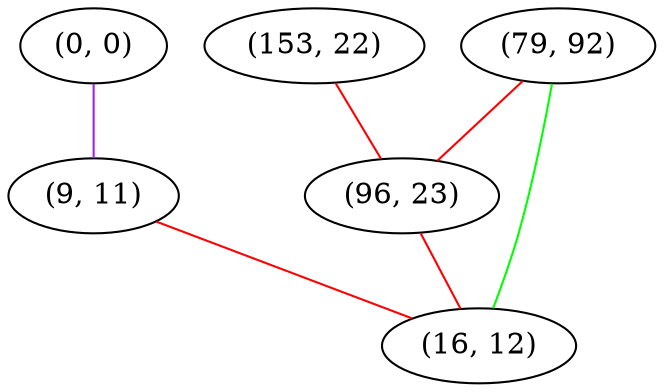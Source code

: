graph "" {
"(0, 0)";
"(79, 92)";
"(9, 11)";
"(153, 22)";
"(96, 23)";
"(16, 12)";
"(0, 0)" -- "(9, 11)"  [color=purple, key=0, weight=4];
"(79, 92)" -- "(96, 23)"  [color=red, key=0, weight=1];
"(79, 92)" -- "(16, 12)"  [color=green, key=0, weight=2];
"(9, 11)" -- "(16, 12)"  [color=red, key=0, weight=1];
"(153, 22)" -- "(96, 23)"  [color=red, key=0, weight=1];
"(96, 23)" -- "(16, 12)"  [color=red, key=0, weight=1];
}
